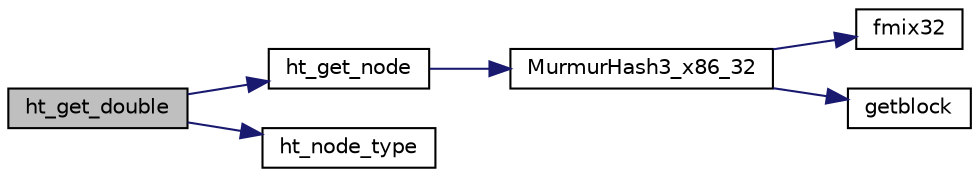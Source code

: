 digraph G
{
  edge [fontname="Helvetica",fontsize="10",labelfontname="Helvetica",labelfontsize="10"];
  node [fontname="Helvetica",fontsize="10",shape=record];
  rankdir=LR;
  Node1 [label="ht_get_double",height=0.2,width=0.4,color="black", fillcolor="grey75", style="filled" fontcolor="black"];
  Node1 -> Node2 [color="midnightblue",fontsize="10",style="solid",fontname="Helvetica"];
  Node2 [label="ht_get_node",height=0.2,width=0.4,color="black", fillcolor="white", style="filled",URL="$n__hash_8c.html#ac2a504c78f251c3dfb1e8b0623e2fdb1",tooltip="return the associated key&#39;s node inside the hash_table"];
  Node2 -> Node3 [color="midnightblue",fontsize="10",style="solid",fontname="Helvetica"];
  Node3 [label="MurmurHash3_x86_32",height=0.2,width=0.4,color="black", fillcolor="white", style="filled",URL="$n__hash_8c.html#a37412933f308bda727603640d9acefba"];
  Node3 -> Node4 [color="midnightblue",fontsize="10",style="solid",fontname="Helvetica"];
  Node4 [label="fmix32",height=0.2,width=0.4,color="black", fillcolor="white", style="filled",URL="$n__hash_8c.html#a765c15db8766f1a0b049d8a210ad8f60",tooltip="Finalization mix - force all bits of a hash block to avalanche (from murmur&#39;s author)..."];
  Node3 -> Node5 [color="midnightblue",fontsize="10",style="solid",fontname="Helvetica"];
  Node5 [label="getblock",height=0.2,width=0.4,color="black", fillcolor="white", style="filled",URL="$n__hash_8c.html#a9a24bae2dd734e0beaa458c45b6ed386",tooltip="Block read - (from murmur&#39;s author) if your platform needs to do endian-swapping or can only hand..."];
  Node1 -> Node6 [color="midnightblue",fontsize="10",style="solid",fontname="Helvetica"];
  Node6 [label="ht_node_type",height=0.2,width=0.4,color="black", fillcolor="white", style="filled",URL="$n__hash_8c.html#a1392981a507905d028136bc0b92aa48b",tooltip="get the type of a node , text version"];
}
